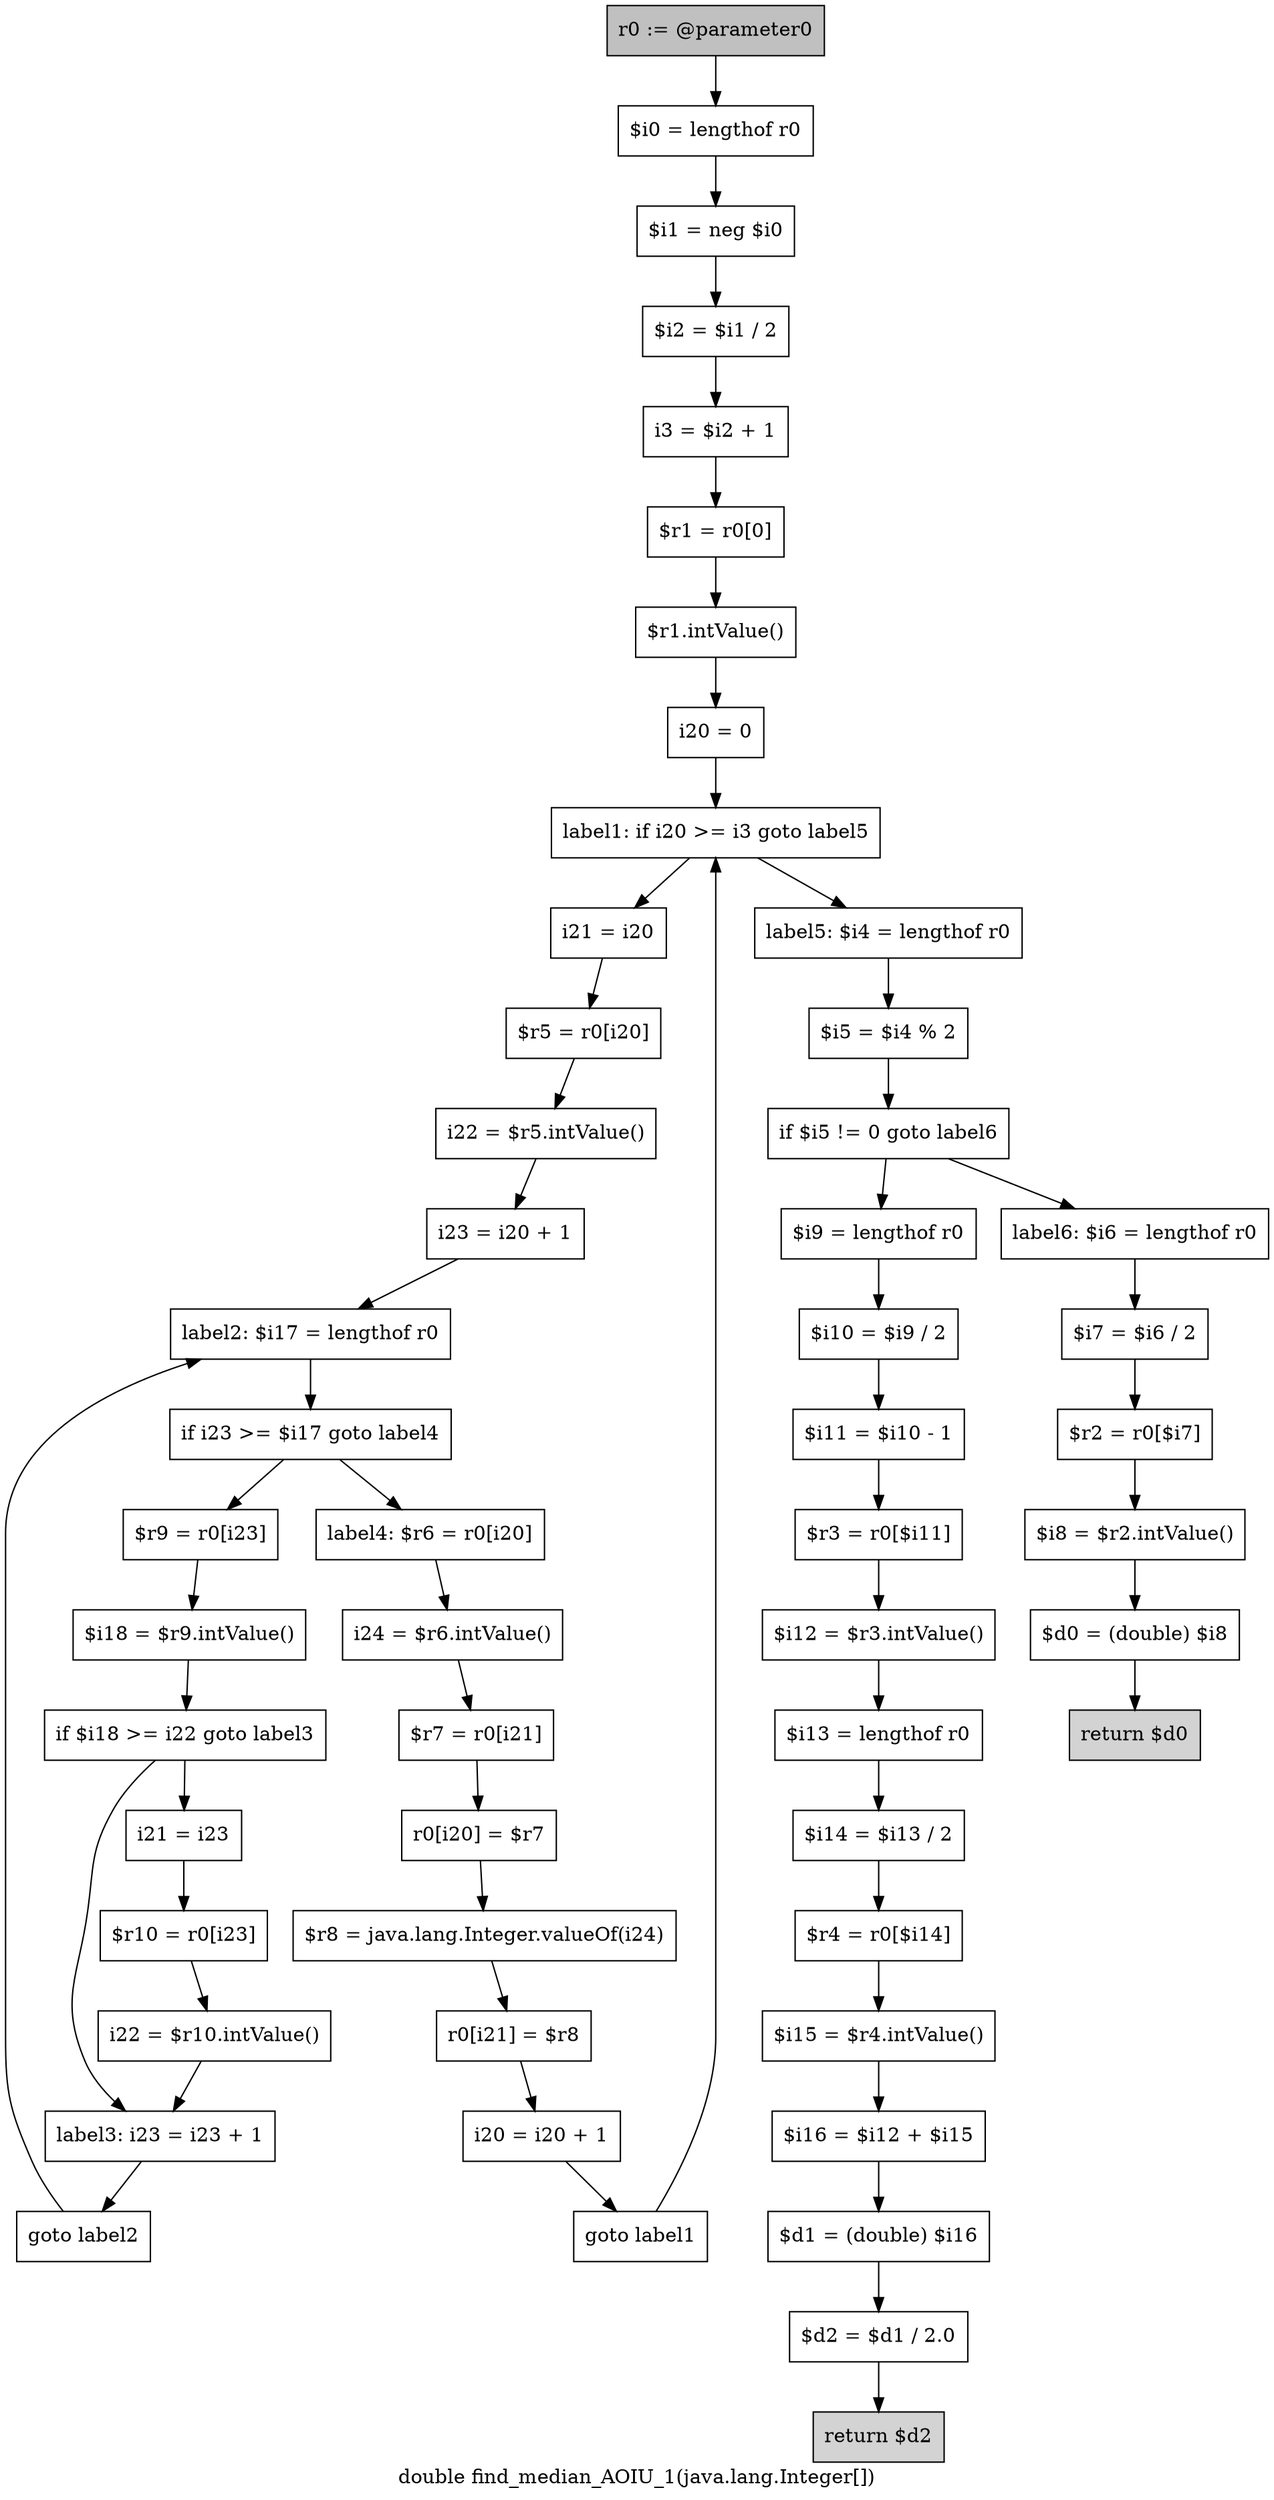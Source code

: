 digraph "double find_median_AOIU_1(java.lang.Integer[])" {
    label="double find_median_AOIU_1(java.lang.Integer[])";
    node [shape=box];
    "0" [style=filled,fillcolor=gray,label="r0 := @parameter0",];
    "1" [label="$i0 = lengthof r0",];
    "0"->"1";
    "2" [label="$i1 = neg $i0",];
    "1"->"2";
    "3" [label="$i2 = $i1 / 2",];
    "2"->"3";
    "4" [label="i3 = $i2 + 1",];
    "3"->"4";
    "5" [label="$r1 = r0[0]",];
    "4"->"5";
    "6" [label="$r1.intValue()",];
    "5"->"6";
    "7" [label="i20 = 0",];
    "6"->"7";
    "8" [label="label1: if i20 >= i3 goto label5",];
    "7"->"8";
    "9" [label="i21 = i20",];
    "8"->"9";
    "31" [label="label5: $i4 = lengthof r0",];
    "8"->"31";
    "10" [label="$r5 = r0[i20]",];
    "9"->"10";
    "11" [label="i22 = $r5.intValue()",];
    "10"->"11";
    "12" [label="i23 = i20 + 1",];
    "11"->"12";
    "13" [label="label2: $i17 = lengthof r0",];
    "12"->"13";
    "14" [label="if i23 >= $i17 goto label4",];
    "13"->"14";
    "15" [label="$r9 = r0[i23]",];
    "14"->"15";
    "23" [label="label4: $r6 = r0[i20]",];
    "14"->"23";
    "16" [label="$i18 = $r9.intValue()",];
    "15"->"16";
    "17" [label="if $i18 >= i22 goto label3",];
    "16"->"17";
    "18" [label="i21 = i23",];
    "17"->"18";
    "21" [label="label3: i23 = i23 + 1",];
    "17"->"21";
    "19" [label="$r10 = r0[i23]",];
    "18"->"19";
    "20" [label="i22 = $r10.intValue()",];
    "19"->"20";
    "20"->"21";
    "22" [label="goto label2",];
    "21"->"22";
    "22"->"13";
    "24" [label="i24 = $r6.intValue()",];
    "23"->"24";
    "25" [label="$r7 = r0[i21]",];
    "24"->"25";
    "26" [label="r0[i20] = $r7",];
    "25"->"26";
    "27" [label="$r8 = java.lang.Integer.valueOf(i24)",];
    "26"->"27";
    "28" [label="r0[i21] = $r8",];
    "27"->"28";
    "29" [label="i20 = i20 + 1",];
    "28"->"29";
    "30" [label="goto label1",];
    "29"->"30";
    "30"->"8";
    "32" [label="$i5 = $i4 % 2",];
    "31"->"32";
    "33" [label="if $i5 != 0 goto label6",];
    "32"->"33";
    "34" [label="$i9 = lengthof r0",];
    "33"->"34";
    "47" [label="label6: $i6 = lengthof r0",];
    "33"->"47";
    "35" [label="$i10 = $i9 / 2",];
    "34"->"35";
    "36" [label="$i11 = $i10 - 1",];
    "35"->"36";
    "37" [label="$r3 = r0[$i11]",];
    "36"->"37";
    "38" [label="$i12 = $r3.intValue()",];
    "37"->"38";
    "39" [label="$i13 = lengthof r0",];
    "38"->"39";
    "40" [label="$i14 = $i13 / 2",];
    "39"->"40";
    "41" [label="$r4 = r0[$i14]",];
    "40"->"41";
    "42" [label="$i15 = $r4.intValue()",];
    "41"->"42";
    "43" [label="$i16 = $i12 + $i15",];
    "42"->"43";
    "44" [label="$d1 = (double) $i16",];
    "43"->"44";
    "45" [label="$d2 = $d1 / 2.0",];
    "44"->"45";
    "46" [style=filled,fillcolor=lightgray,label="return $d2",];
    "45"->"46";
    "48" [label="$i7 = $i6 / 2",];
    "47"->"48";
    "49" [label="$r2 = r0[$i7]",];
    "48"->"49";
    "50" [label="$i8 = $r2.intValue()",];
    "49"->"50";
    "51" [label="$d0 = (double) $i8",];
    "50"->"51";
    "52" [style=filled,fillcolor=lightgray,label="return $d0",];
    "51"->"52";
}
